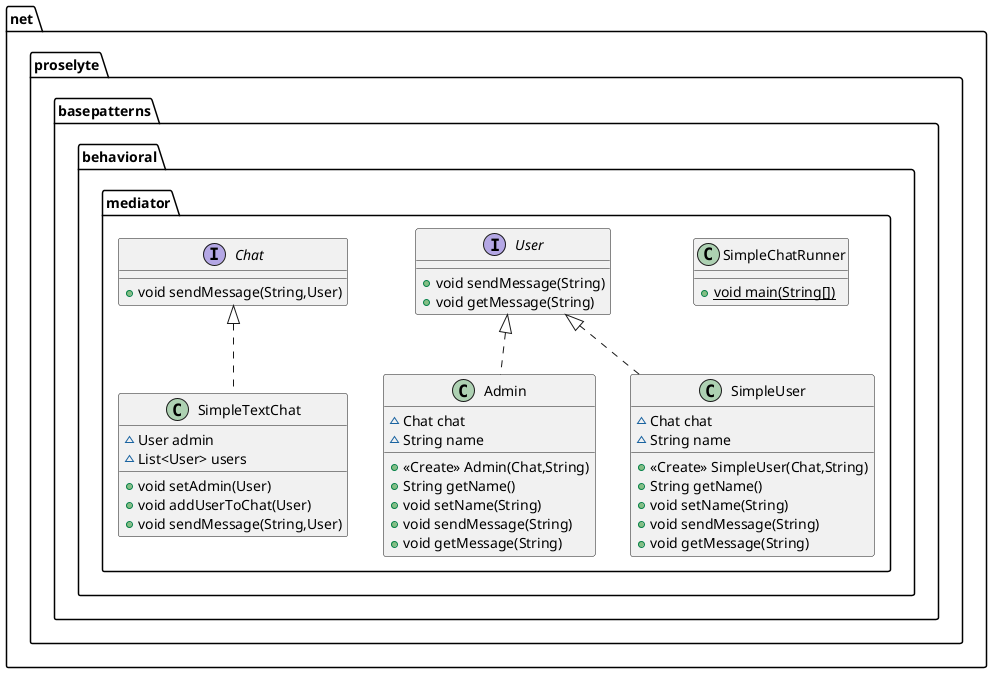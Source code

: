 @startuml
class net.proselyte.basepatterns.behavioral.mediator.SimpleChatRunner {
+ {static} void main(String[])
}

class net.proselyte.basepatterns.behavioral.mediator.SimpleTextChat {
~ User admin
~ List<User> users
+ void setAdmin(User)
+ void addUserToChat(User)
+ void sendMessage(String,User)
}


interface net.proselyte.basepatterns.behavioral.mediator.User {
+ void sendMessage(String)
+ void getMessage(String)
}

class net.proselyte.basepatterns.behavioral.mediator.Admin {
~ Chat chat
~ String name
+ <<Create>> Admin(Chat,String)
+ String getName()
+ void setName(String)
+ void sendMessage(String)
+ void getMessage(String)
}


class net.proselyte.basepatterns.behavioral.mediator.SimpleUser {
~ Chat chat
~ String name
+ <<Create>> SimpleUser(Chat,String)
+ String getName()
+ void setName(String)
+ void sendMessage(String)
+ void getMessage(String)
}


interface net.proselyte.basepatterns.behavioral.mediator.Chat {
+ void sendMessage(String,User)
}



net.proselyte.basepatterns.behavioral.mediator.Chat <|.. net.proselyte.basepatterns.behavioral.mediator.SimpleTextChat
net.proselyte.basepatterns.behavioral.mediator.User <|.. net.proselyte.basepatterns.behavioral.mediator.Admin
net.proselyte.basepatterns.behavioral.mediator.User <|.. net.proselyte.basepatterns.behavioral.mediator.SimpleUser
@enduml